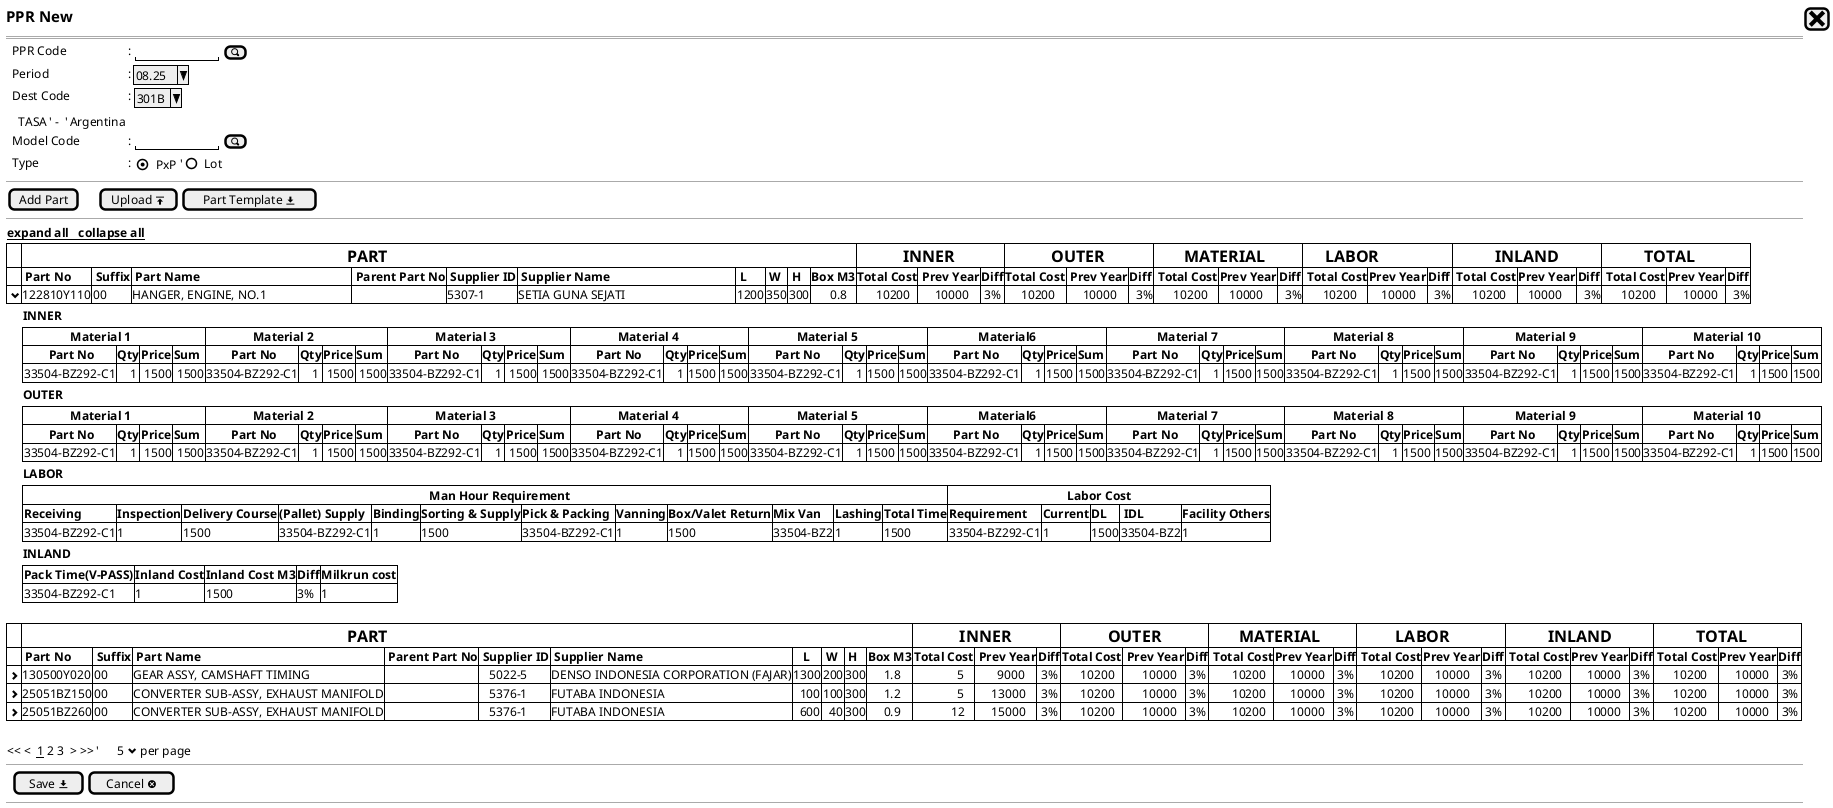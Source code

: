 @startsalt
{
  <size:15><b>PPR New|[<size:25><&x>]|*
  ==
  {
    .|PPR Code          |: {|"          "|[<&magnifying-glass>]|}*
    .|Period            |: |^08.25^|*    
    .|Dest Code         |: {|^301B^| }*
      .|{
      .| TASA |' -  '| Argentina | *
      }
    .|Model Code        |: {"          "|[<&magnifying-glass>]|}*
    .|Type              |: {|    {(X)PxP}        '|   ()Lot}
  }
  --
  {
    |[Add Part] |.|.|.|[Upload <&data-transfer-upload>]| [Part Template <&data-transfer-download>]|* 
  }
  --
  { <u><b>expand all   <u><b>collapse all }*
  {#
  |. |=                                                                              PART|*|*|*|*|*|*|*|*|*                                                                                                                  |=           INNER |*|*             |=           OUTER | *|*            |=       MATERIAL|*|*                 |=     LABOR|*|*                      |=          INLAND|*|*                |=          TOTAL         |*|*|*
  |. |<b> Part No                      |<b> Suffix|<b> Part Name                                  | <b> Parent Part No |<b> Supplier ID |<b> Supplier Name                                    |<b> L |<b> W |<b> H |<b>Box M3|<b>Total Cost|<b> Prev Year|<b>Diff|<b>Total Cost|<b> Prev Year|<b>Diff|<b> Total Cost |<b>Prev Year |<b>Diff|<b> Total Cost |<b>Prev Year |<b>Diff|<b> Total Cost |<b>Prev Year |<b>Diff|<b> Total Cost |<b>Prev Year |<b>Diff|*
  |<b> <&chevron-bottom> |122810Y110   | 00       |HANGER, ENGINE, NO.1                           |            .       |5307-1          | SETIA GUNA SEJATI                                   | 1200 | 350  | 300  |      0.8|      10200  |     10000   |  3%   |     10200   |     10000   |  3%   |      10200    |   10000       |  3% |      10200    |    10000    |  3%   |      10200    |   10000     |  3%   |      10200    |     10000    |  3%|*
  }* 
        {.|.|.|<b>INNER |}*  
        {
          .|.|.|{#
            |               <b>Material 1 |*|*|*            |               <b>Material 2 |*|*|*                    |               <b>Material 3 |*|*|*         |               <b>Material 4 |*|*|*                              |               <b>Material 5 |*|*|*                             |               <b> Material6 |*|*|*                                  |               <b> Material 7 |*|*|*                                 |               <b>Material 8 |*|*|*               |               <b> Material 9 |*|*|*              |               <b> Material 10 |*|*|*|*
            |        <b>Part No|<b>Qty    |<b>Price  |<b>Sum|        <b>Part No           |<b>Qty|<b>Price   |<b>Sum|        <b>Part No|<b>Qty|<b>Price  |<b>Sum |        <b>Part No                   |<b>Qty|<b>Price   |<b>Sum  |        <b>Part No                    |<b>Qty|<b>Price |<b>Sum  |        <b>Part No                        |<b>Qty|<b>Price  |<b>Sum  |        <b>Part No                    |<b>Qty|<b>Price  |<b>Sum      |        <b>Part No     |<b>Qty|<b>Price  |<b>Sum  |        <b>Part No     |<b>Qty|<b>Price  |<b>Sum  |        <b>Part No             |<b>Qty|<b>Price  |<b>Sum  |*
            |33504-BZ292-C1    ||    1    | 1500     | 1500 |33504-BZ292-C1               |    1 | 1500      | 1500 |33504-BZ292-C1    |    1 | 1500     | 1500  |33504-BZ292-C1                       |    1 | 1500      |1500    |33504-BZ292-C1                        |    1 | 1500    | 1500   |33504-BZ292-C1                            |    1 | 1500    |1500     |33504-BZ292-C1                        |    1 | 1500     | 1500       |33504-BZ292-C1 |    1 | 1500    | 1500            |33504-BZ292-C1         |    1 | 1500     | 1500   |33504-BZ292-C1                 |    1  | 1500    | 1500   |*                        
           
          }
        }*
        {.|.|.|<b>OUTER |}*
        {
          .|.|.|{#
            |               <b>Material 1 |*|*|*            |               <b>Material 2 |*|*|*                    |               <b>Material 3 |*|*|*         |               <b>Material 4 |*|*|*                              |               <b>Material 5 |*|*|*                             |               <b> Material6 |*|*|*                                  |               <b> Material 7 |*|*|*                                 |               <b>Material 8 |*|*|*               |               <b> Material 9 |*|*|*              |               <b> Material 10 |*|*|*|*
            |        <b>Part No|<b>Qty    |<b>Price  |<b>Sum|        <b>Part No           |<b>Qty|<b>Price   |<b>Sum|        <b>Part No|<b>Qty|<b>Price  |<b>Sum |        <b>Part No                   |<b>Qty|<b>Price   |<b>Sum  |        <b>Part No                    |<b>Qty|<b>Price |<b>Sum  |        <b>Part No                        |<b>Qty|<b>Price  |<b>Sum  |        <b>Part No                    |<b>Qty|<b>Price  |<b>Sum      |        <b>Part No     |<b>Qty|<b>Price  |<b>Sum  |        <b>Part No     |<b>Qty|<b>Price  |<b>Sum  |        <b>Part No             |<b>Qty|<b>Price  |<b>Sum  |*
            |33504-BZ292-C1    ||    1    | 1500     | 1500 |33504-BZ292-C1               |    1 | 1500      | 1500 |33504-BZ292-C1    |    1 | 1500     | 1500  |33504-BZ292-C1                       |    1 | 1500      |1500    |33504-BZ292-C1                        |    1 | 1500    | 1500   |33504-BZ292-C1                            |    1 | 1500    |1500     |33504-BZ292-C1                        |    1 | 1500     | 1500       |33504-BZ292-C1 |    1 | 1500    | 1500            |33504-BZ292-C1         |    1 | 1500     | 1500   |33504-BZ292-C1                 |    1  | 1500    | 1500   |*                        
           
          }
        }*        
        {.|.|.|<b>LABOR |}*  
        {
          .|.|.|{#
            |                                                                                                                                  <b>Man Hour Requirement |*|*|*|*|*|*|*|*|*|*|*                                                                                                                                                   |                                     <b> Labor Cost                |*|*|*|*|*
            |<b>Receiving     |<b>Inspection|<b>Delivery Course  |<b>(Pallet) Supply|<b>Binding|<b>Sorting & Supply  |<b>Pick & Packing|<b>Vanning|<b>Box/Valet Return  |<b>Mix Van|<b>Lashing|<b>Total Time  | <b>Requirement|<b>Current|<b>DL  |<b> <b>IDL|<b>Facility Others|*
            |33504-BZ292-C1   |1            | 1500               |33504-BZ292-C1    |1         | 1500                |33504-BZ292-C1   |1         | 1500                |33504-BZ2|1          | 1500          |33504-BZ292-C1 |1         | 1500  |33504-BZ2 |1                 |*
          }
        }
        {.|.|.|<b>INLAND |}*  
        {
          .|.|.|{#
            |<b>Pack Time(V-PASS)|<b>Inland Cost|<b>Inland Cost M3  |<b>Diff        |<b>Milkrun cost|*
            |33504-BZ292-C1      |1             | 1500              |3%             |1              |*
          }
        }*
  .
  {#
    |. |=                                                                              PART|*|*|*|*|*|*|*|*|*                                                                                         |=           INNER |*|*             |=           OUTER | *|*            |=       MATERIAL|*|*                    |=         LABOR|*|*                   |=          INLAND|*|*                  |=          TOTAL         |*|*|*
    |.                    |<b> Part No  |<b> Suffix |<b> Part Name                        | <b> Parent Part No |<b> Supplier ID |<b> Supplier Name                     |   <b>L|<b> W |<b> H |<b>Box M3|<b>Total Cost   |<b> Prev Year|<b>Diff|<b>Total Cost|<b> Prev Year|<b>Diff|<b> Total Cost |<b>Prev Year |<b>Diff|<b> Total Cost |<b>Prev Year |<b>Diff|<b> Total Cost |<b>Prev Year |<b>Diff|<b> Total Cost |<b>Prev Year |<b>Diff|*
    |<b> <&chevron-right> |130500Y020   | 00        |GEAR ASSY, CAMSHAFT TIMING	          |            .       |   5022-5       | DENSO INDONESIA CORPORATION (FAJAR)  | 1300  | 200  | 300  |     1.8 |               5|        9000 |  3%    |       10200|       10000 |  3%   |        10200  |      10000 |  3%    |        10200  |     10000   |  3%   |        10200  |     10000       |  3%|       10200|     10000     |  3%    |*    
    |<b> <&chevron-right> |25051BZ150   | 00        |CONVERTER SUB-ASSY, EXHAUST MANIFOLD |            .       |   5376-1       | FUTABA INDONESIA                     |   100 | 100  | 300  |     1.2 |               5|      13000  |  3%    |       10200|       10000 |  3%   |        10200  |      10000 |  3%    |        10200  |     10000   |  3%   |        10200  |     10000       |  3%|       10200|     10000     |  3%    |*
    |<b> <&chevron-right> |25051BZ260   | 00        |CONVERTER SUB-ASSY, EXHAUST MANIFOLD |            .       |   5376-1       | FUTABA INDONESIA                     |    600|   40 | 300  |     0.9 |             12 |      15000  |  3%    |       10200|       10000 |  3%   |        10200  |      10000 |  3%    |        10200  |     10000   |  3%   |        10200  |     10000       |  3%|       10200|     10000     |  3%    |*
  }
  .
  {
  << <  __1__ 2 3  > >>  |'      5 <&chevron-bottom> per page |*
  }
  --
  {
  .|[ Save <&data-transfer-download>] |  [Cancel <&circle-x> ]|*
  }
  --
}
@endsalt



